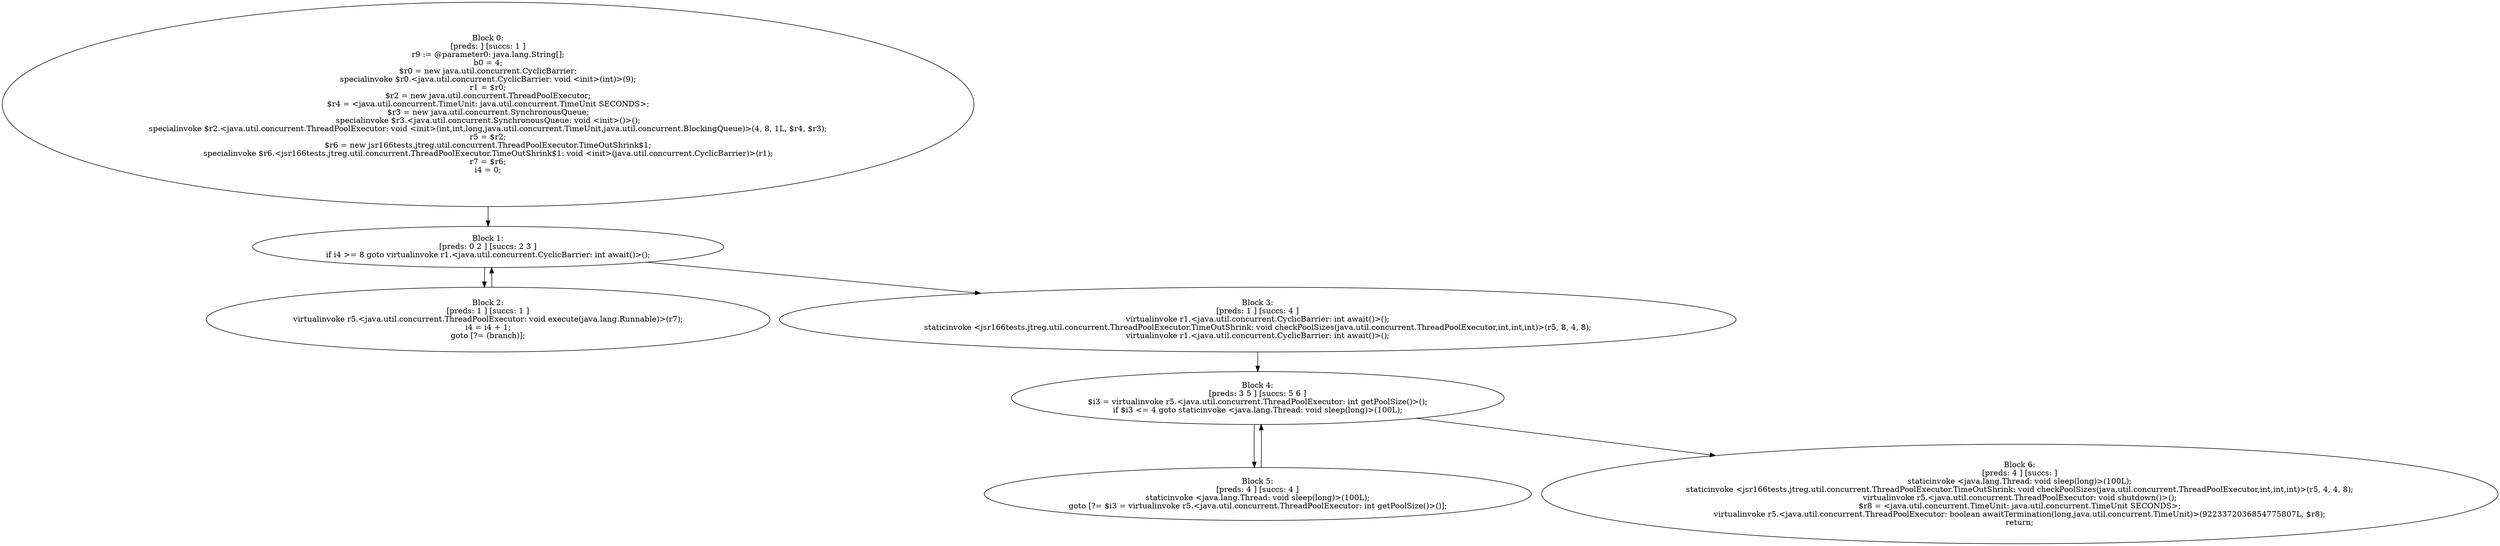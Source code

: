 digraph "unitGraph" {
    "Block 0:
[preds: ] [succs: 1 ]
r9 := @parameter0: java.lang.String[];
b0 = 4;
$r0 = new java.util.concurrent.CyclicBarrier;
specialinvoke $r0.<java.util.concurrent.CyclicBarrier: void <init>(int)>(9);
r1 = $r0;
$r2 = new java.util.concurrent.ThreadPoolExecutor;
$r4 = <java.util.concurrent.TimeUnit: java.util.concurrent.TimeUnit SECONDS>;
$r3 = new java.util.concurrent.SynchronousQueue;
specialinvoke $r3.<java.util.concurrent.SynchronousQueue: void <init>()>();
specialinvoke $r2.<java.util.concurrent.ThreadPoolExecutor: void <init>(int,int,long,java.util.concurrent.TimeUnit,java.util.concurrent.BlockingQueue)>(4, 8, 1L, $r4, $r3);
r5 = $r2;
$r6 = new jsr166tests.jtreg.util.concurrent.ThreadPoolExecutor.TimeOutShrink$1;
specialinvoke $r6.<jsr166tests.jtreg.util.concurrent.ThreadPoolExecutor.TimeOutShrink$1: void <init>(java.util.concurrent.CyclicBarrier)>(r1);
r7 = $r6;
i4 = 0;
"
    "Block 1:
[preds: 0 2 ] [succs: 2 3 ]
if i4 >= 8 goto virtualinvoke r1.<java.util.concurrent.CyclicBarrier: int await()>();
"
    "Block 2:
[preds: 1 ] [succs: 1 ]
virtualinvoke r5.<java.util.concurrent.ThreadPoolExecutor: void execute(java.lang.Runnable)>(r7);
i4 = i4 + 1;
goto [?= (branch)];
"
    "Block 3:
[preds: 1 ] [succs: 4 ]
virtualinvoke r1.<java.util.concurrent.CyclicBarrier: int await()>();
staticinvoke <jsr166tests.jtreg.util.concurrent.ThreadPoolExecutor.TimeOutShrink: void checkPoolSizes(java.util.concurrent.ThreadPoolExecutor,int,int,int)>(r5, 8, 4, 8);
virtualinvoke r1.<java.util.concurrent.CyclicBarrier: int await()>();
"
    "Block 4:
[preds: 3 5 ] [succs: 5 6 ]
$i3 = virtualinvoke r5.<java.util.concurrent.ThreadPoolExecutor: int getPoolSize()>();
if $i3 <= 4 goto staticinvoke <java.lang.Thread: void sleep(long)>(100L);
"
    "Block 5:
[preds: 4 ] [succs: 4 ]
staticinvoke <java.lang.Thread: void sleep(long)>(100L);
goto [?= $i3 = virtualinvoke r5.<java.util.concurrent.ThreadPoolExecutor: int getPoolSize()>()];
"
    "Block 6:
[preds: 4 ] [succs: ]
staticinvoke <java.lang.Thread: void sleep(long)>(100L);
staticinvoke <jsr166tests.jtreg.util.concurrent.ThreadPoolExecutor.TimeOutShrink: void checkPoolSizes(java.util.concurrent.ThreadPoolExecutor,int,int,int)>(r5, 4, 4, 8);
virtualinvoke r5.<java.util.concurrent.ThreadPoolExecutor: void shutdown()>();
$r8 = <java.util.concurrent.TimeUnit: java.util.concurrent.TimeUnit SECONDS>;
virtualinvoke r5.<java.util.concurrent.ThreadPoolExecutor: boolean awaitTermination(long,java.util.concurrent.TimeUnit)>(9223372036854775807L, $r8);
return;
"
    "Block 0:
[preds: ] [succs: 1 ]
r9 := @parameter0: java.lang.String[];
b0 = 4;
$r0 = new java.util.concurrent.CyclicBarrier;
specialinvoke $r0.<java.util.concurrent.CyclicBarrier: void <init>(int)>(9);
r1 = $r0;
$r2 = new java.util.concurrent.ThreadPoolExecutor;
$r4 = <java.util.concurrent.TimeUnit: java.util.concurrent.TimeUnit SECONDS>;
$r3 = new java.util.concurrent.SynchronousQueue;
specialinvoke $r3.<java.util.concurrent.SynchronousQueue: void <init>()>();
specialinvoke $r2.<java.util.concurrent.ThreadPoolExecutor: void <init>(int,int,long,java.util.concurrent.TimeUnit,java.util.concurrent.BlockingQueue)>(4, 8, 1L, $r4, $r3);
r5 = $r2;
$r6 = new jsr166tests.jtreg.util.concurrent.ThreadPoolExecutor.TimeOutShrink$1;
specialinvoke $r6.<jsr166tests.jtreg.util.concurrent.ThreadPoolExecutor.TimeOutShrink$1: void <init>(java.util.concurrent.CyclicBarrier)>(r1);
r7 = $r6;
i4 = 0;
"->"Block 1:
[preds: 0 2 ] [succs: 2 3 ]
if i4 >= 8 goto virtualinvoke r1.<java.util.concurrent.CyclicBarrier: int await()>();
";
    "Block 1:
[preds: 0 2 ] [succs: 2 3 ]
if i4 >= 8 goto virtualinvoke r1.<java.util.concurrent.CyclicBarrier: int await()>();
"->"Block 2:
[preds: 1 ] [succs: 1 ]
virtualinvoke r5.<java.util.concurrent.ThreadPoolExecutor: void execute(java.lang.Runnable)>(r7);
i4 = i4 + 1;
goto [?= (branch)];
";
    "Block 1:
[preds: 0 2 ] [succs: 2 3 ]
if i4 >= 8 goto virtualinvoke r1.<java.util.concurrent.CyclicBarrier: int await()>();
"->"Block 3:
[preds: 1 ] [succs: 4 ]
virtualinvoke r1.<java.util.concurrent.CyclicBarrier: int await()>();
staticinvoke <jsr166tests.jtreg.util.concurrent.ThreadPoolExecutor.TimeOutShrink: void checkPoolSizes(java.util.concurrent.ThreadPoolExecutor,int,int,int)>(r5, 8, 4, 8);
virtualinvoke r1.<java.util.concurrent.CyclicBarrier: int await()>();
";
    "Block 2:
[preds: 1 ] [succs: 1 ]
virtualinvoke r5.<java.util.concurrent.ThreadPoolExecutor: void execute(java.lang.Runnable)>(r7);
i4 = i4 + 1;
goto [?= (branch)];
"->"Block 1:
[preds: 0 2 ] [succs: 2 3 ]
if i4 >= 8 goto virtualinvoke r1.<java.util.concurrent.CyclicBarrier: int await()>();
";
    "Block 3:
[preds: 1 ] [succs: 4 ]
virtualinvoke r1.<java.util.concurrent.CyclicBarrier: int await()>();
staticinvoke <jsr166tests.jtreg.util.concurrent.ThreadPoolExecutor.TimeOutShrink: void checkPoolSizes(java.util.concurrent.ThreadPoolExecutor,int,int,int)>(r5, 8, 4, 8);
virtualinvoke r1.<java.util.concurrent.CyclicBarrier: int await()>();
"->"Block 4:
[preds: 3 5 ] [succs: 5 6 ]
$i3 = virtualinvoke r5.<java.util.concurrent.ThreadPoolExecutor: int getPoolSize()>();
if $i3 <= 4 goto staticinvoke <java.lang.Thread: void sleep(long)>(100L);
";
    "Block 4:
[preds: 3 5 ] [succs: 5 6 ]
$i3 = virtualinvoke r5.<java.util.concurrent.ThreadPoolExecutor: int getPoolSize()>();
if $i3 <= 4 goto staticinvoke <java.lang.Thread: void sleep(long)>(100L);
"->"Block 5:
[preds: 4 ] [succs: 4 ]
staticinvoke <java.lang.Thread: void sleep(long)>(100L);
goto [?= $i3 = virtualinvoke r5.<java.util.concurrent.ThreadPoolExecutor: int getPoolSize()>()];
";
    "Block 4:
[preds: 3 5 ] [succs: 5 6 ]
$i3 = virtualinvoke r5.<java.util.concurrent.ThreadPoolExecutor: int getPoolSize()>();
if $i3 <= 4 goto staticinvoke <java.lang.Thread: void sleep(long)>(100L);
"->"Block 6:
[preds: 4 ] [succs: ]
staticinvoke <java.lang.Thread: void sleep(long)>(100L);
staticinvoke <jsr166tests.jtreg.util.concurrent.ThreadPoolExecutor.TimeOutShrink: void checkPoolSizes(java.util.concurrent.ThreadPoolExecutor,int,int,int)>(r5, 4, 4, 8);
virtualinvoke r5.<java.util.concurrent.ThreadPoolExecutor: void shutdown()>();
$r8 = <java.util.concurrent.TimeUnit: java.util.concurrent.TimeUnit SECONDS>;
virtualinvoke r5.<java.util.concurrent.ThreadPoolExecutor: boolean awaitTermination(long,java.util.concurrent.TimeUnit)>(9223372036854775807L, $r8);
return;
";
    "Block 5:
[preds: 4 ] [succs: 4 ]
staticinvoke <java.lang.Thread: void sleep(long)>(100L);
goto [?= $i3 = virtualinvoke r5.<java.util.concurrent.ThreadPoolExecutor: int getPoolSize()>()];
"->"Block 4:
[preds: 3 5 ] [succs: 5 6 ]
$i3 = virtualinvoke r5.<java.util.concurrent.ThreadPoolExecutor: int getPoolSize()>();
if $i3 <= 4 goto staticinvoke <java.lang.Thread: void sleep(long)>(100L);
";
}
